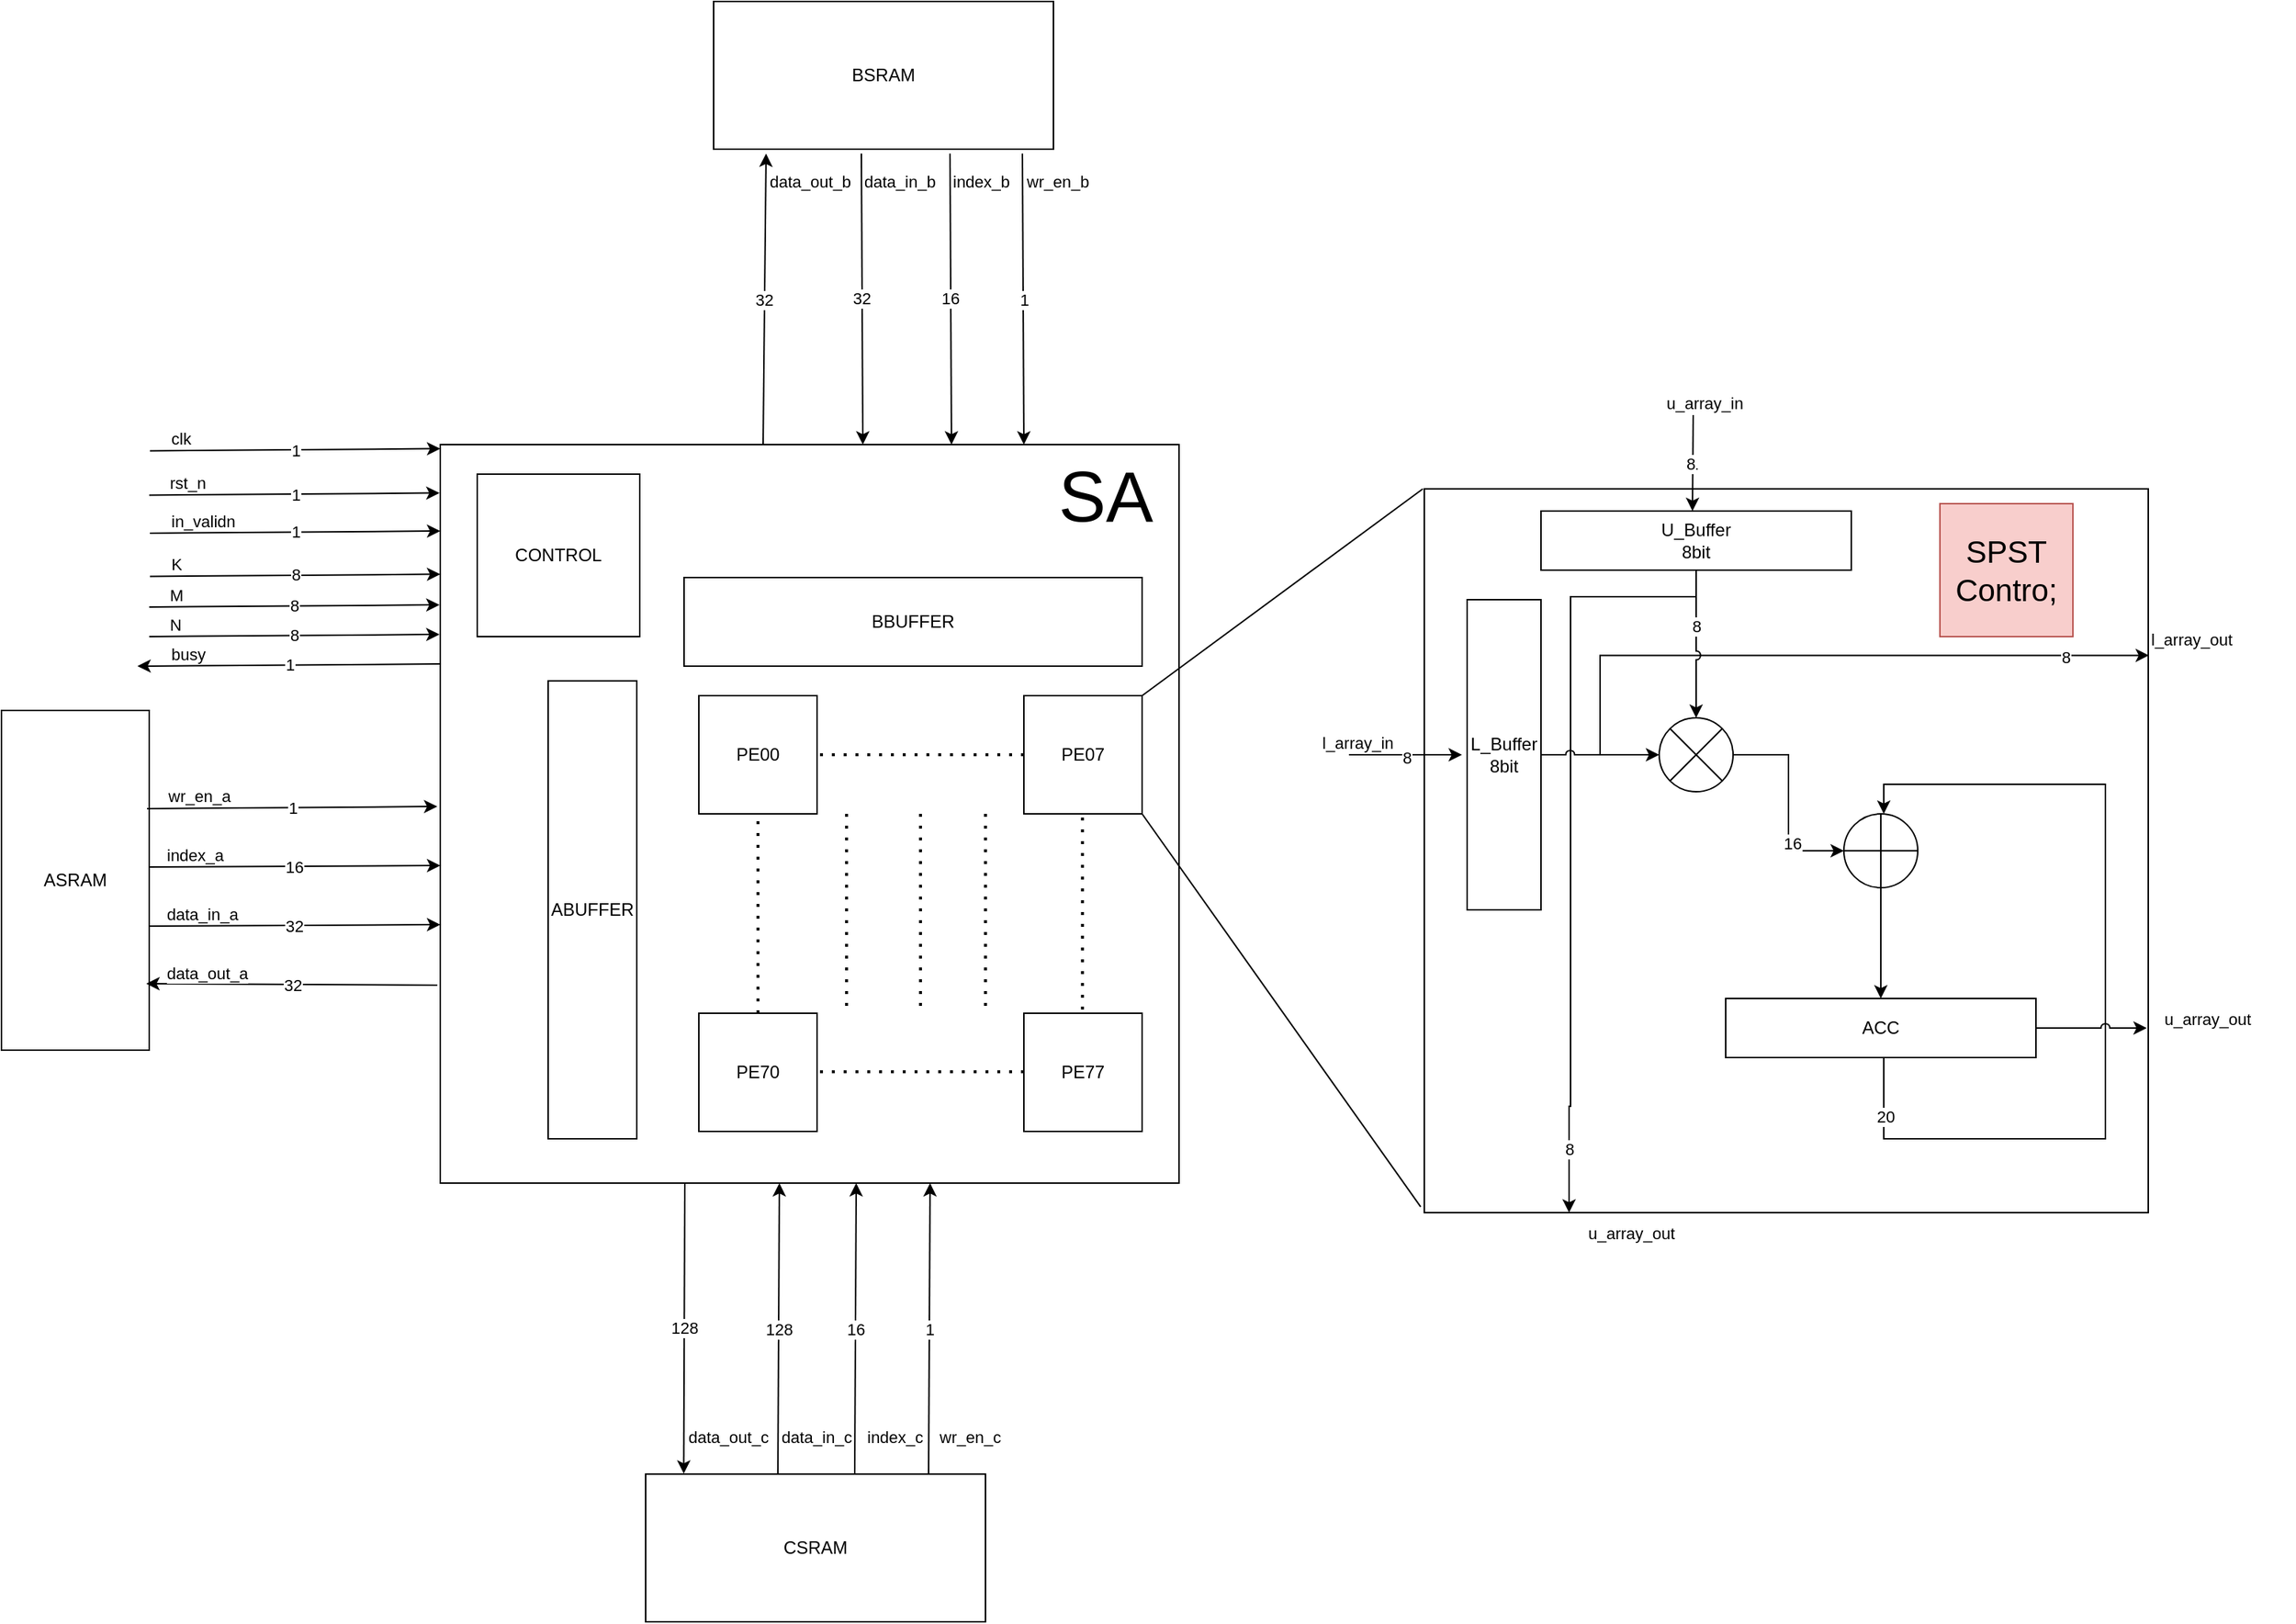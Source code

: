 <mxfile version="26.0.15">
  <diagram name="第 1 页" id="oxNDZti3ONMTFiFaA6Zh">
    <mxGraphModel dx="3217" dy="1313" grid="1" gridSize="10" guides="1" tooltips="1" connect="1" arrows="1" fold="1" page="1" pageScale="1" pageWidth="827" pageHeight="1169" math="0" shadow="0">
      <root>
        <mxCell id="0" />
        <mxCell id="1" parent="0" />
        <mxCell id="EVYODXjEfWts-_Gynw_X-1" value="ASRAM" style="rounded=0;whiteSpace=wrap;html=1;" parent="1" vertex="1">
          <mxGeometry x="-22" y="520" width="100" height="230" as="geometry" />
        </mxCell>
        <mxCell id="EVYODXjEfWts-_Gynw_X-2" value="BSRAM" style="rounded=0;whiteSpace=wrap;html=1;" parent="1" vertex="1">
          <mxGeometry x="460" y="40" width="230" height="100" as="geometry" />
        </mxCell>
        <mxCell id="EVYODXjEfWts-_Gynw_X-4" value="" style="whiteSpace=wrap;html=1;aspect=fixed;" parent="1" vertex="1">
          <mxGeometry x="275" y="340" width="500" height="500" as="geometry" />
        </mxCell>
        <mxCell id="EVYODXjEfWts-_Gynw_X-5" value="" style="endArrow=classic;html=1;rounded=0;entryX=-0.002;entryY=0.217;entryDx=0;entryDy=0;entryPerimeter=0;" parent="1" edge="1">
          <mxGeometry relative="1" as="geometry">
            <mxPoint x="76.5" y="586.5" as="sourcePoint" />
            <mxPoint x="273.0" y="585" as="targetPoint" />
          </mxGeometry>
        </mxCell>
        <mxCell id="EVYODXjEfWts-_Gynw_X-6" value="1" style="edgeLabel;resizable=0;html=1;;align=center;verticalAlign=middle;" parent="EVYODXjEfWts-_Gynw_X-5" connectable="0" vertex="1">
          <mxGeometry relative="1" as="geometry" />
        </mxCell>
        <mxCell id="EVYODXjEfWts-_Gynw_X-7" value="wr_en_a" style="edgeLabel;resizable=0;html=1;;align=left;verticalAlign=bottom;" parent="EVYODXjEfWts-_Gynw_X-5" connectable="0" vertex="1">
          <mxGeometry x="-1" relative="1" as="geometry">
            <mxPoint x="12" as="offset" />
          </mxGeometry>
        </mxCell>
        <mxCell id="EVYODXjEfWts-_Gynw_X-8" value="16" style="endArrow=classic;html=1;rounded=0;entryX=0.005;entryY=0.365;entryDx=0;entryDy=0;entryPerimeter=0;" parent="1" edge="1">
          <mxGeometry relative="1" as="geometry">
            <mxPoint x="78" y="626" as="sourcePoint" />
            <mxPoint x="275" y="625" as="targetPoint" />
          </mxGeometry>
        </mxCell>
        <mxCell id="EVYODXjEfWts-_Gynw_X-10" value="index_a" style="edgeLabel;resizable=0;html=1;;align=left;verticalAlign=bottom;" parent="EVYODXjEfWts-_Gynw_X-8" connectable="0" vertex="1">
          <mxGeometry x="-1" relative="1" as="geometry">
            <mxPoint x="10" as="offset" />
          </mxGeometry>
        </mxCell>
        <mxCell id="EVYODXjEfWts-_Gynw_X-11" value="32" style="endArrow=classic;html=1;rounded=0;entryX=0.005;entryY=0.365;entryDx=0;entryDy=0;entryPerimeter=0;" parent="1" edge="1">
          <mxGeometry relative="1" as="geometry">
            <mxPoint x="78" y="666" as="sourcePoint" />
            <mxPoint x="275" y="665" as="targetPoint" />
          </mxGeometry>
        </mxCell>
        <mxCell id="EVYODXjEfWts-_Gynw_X-13" value="data_in_a" style="edgeLabel;resizable=0;html=1;;align=left;verticalAlign=bottom;" parent="EVYODXjEfWts-_Gynw_X-11" connectable="0" vertex="1">
          <mxGeometry x="-1" relative="1" as="geometry">
            <mxPoint x="10" as="offset" />
          </mxGeometry>
        </mxCell>
        <mxCell id="EVYODXjEfWts-_Gynw_X-14" value="32" style="endArrow=classic;html=1;rounded=0;entryX=0.005;entryY=0.365;entryDx=0;entryDy=0;entryPerimeter=0;" parent="1" edge="1">
          <mxGeometry relative="1" as="geometry">
            <mxPoint x="273" y="706" as="sourcePoint" />
            <mxPoint x="76" y="705" as="targetPoint" />
          </mxGeometry>
        </mxCell>
        <mxCell id="EVYODXjEfWts-_Gynw_X-16" value="data_out_a" style="edgeLabel;resizable=0;html=1;;align=left;verticalAlign=bottom;" parent="EVYODXjEfWts-_Gynw_X-14" connectable="0" vertex="1">
          <mxGeometry x="-1" relative="1" as="geometry">
            <mxPoint x="-185" as="offset" />
          </mxGeometry>
        </mxCell>
        <mxCell id="EVYODXjEfWts-_Gynw_X-27" value="PE00" style="whiteSpace=wrap;html=1;aspect=fixed;" parent="1" vertex="1">
          <mxGeometry x="450" y="510" width="80" height="80" as="geometry" />
        </mxCell>
        <mxCell id="EVYODXjEfWts-_Gynw_X-28" value="PE70" style="whiteSpace=wrap;html=1;aspect=fixed;" parent="1" vertex="1">
          <mxGeometry x="450" y="725" width="80" height="80" as="geometry" />
        </mxCell>
        <mxCell id="EVYODXjEfWts-_Gynw_X-29" value="PE77" style="whiteSpace=wrap;html=1;aspect=fixed;" parent="1" vertex="1">
          <mxGeometry x="670" y="725" width="80" height="80" as="geometry" />
        </mxCell>
        <mxCell id="EVYODXjEfWts-_Gynw_X-30" value="PE07" style="whiteSpace=wrap;html=1;aspect=fixed;" parent="1" vertex="1">
          <mxGeometry x="670" y="510" width="80" height="80" as="geometry" />
        </mxCell>
        <mxCell id="EVYODXjEfWts-_Gynw_X-32" value="CSRAM" style="rounded=0;whiteSpace=wrap;html=1;" parent="1" vertex="1">
          <mxGeometry x="414" y="1037" width="230" height="100" as="geometry" />
        </mxCell>
        <mxCell id="EVYODXjEfWts-_Gynw_X-40" value="" style="endArrow=classic;html=1;rounded=0;entryX=0.005;entryY=0.365;entryDx=0;entryDy=0;entryPerimeter=0;" parent="1" edge="1">
          <mxGeometry relative="1" as="geometry">
            <mxPoint x="605.5" y="1037" as="sourcePoint" />
            <mxPoint x="606.5" y="840" as="targetPoint" />
          </mxGeometry>
        </mxCell>
        <mxCell id="EVYODXjEfWts-_Gynw_X-41" value="1" style="edgeLabel;resizable=0;html=1;;align=center;verticalAlign=middle;rotation=90;horizontal=0;" parent="EVYODXjEfWts-_Gynw_X-40" connectable="0" vertex="1">
          <mxGeometry relative="1" as="geometry" />
        </mxCell>
        <mxCell id="EVYODXjEfWts-_Gynw_X-42" value="wr_en_c" style="edgeLabel;resizable=0;html=1;;align=left;verticalAlign=bottom;rotation=90;horizontal=0;" parent="EVYODXjEfWts-_Gynw_X-40" connectable="0" vertex="1">
          <mxGeometry x="-1" relative="1" as="geometry">
            <mxPoint x="5" y="-17" as="offset" />
          </mxGeometry>
        </mxCell>
        <mxCell id="EVYODXjEfWts-_Gynw_X-43" value="16" style="endArrow=classic;html=1;rounded=0;entryX=0.005;entryY=0.365;entryDx=0;entryDy=0;entryPerimeter=0;" parent="1" edge="1">
          <mxGeometry relative="1" as="geometry">
            <mxPoint x="555.5" y="1037" as="sourcePoint" />
            <mxPoint x="556.5" y="840" as="targetPoint" />
          </mxGeometry>
        </mxCell>
        <mxCell id="EVYODXjEfWts-_Gynw_X-44" value="index_c" style="edgeLabel;resizable=0;html=1;;align=left;verticalAlign=bottom;rotation=90;horizontal=0;" parent="EVYODXjEfWts-_Gynw_X-43" connectable="0" vertex="1">
          <mxGeometry x="-1" relative="1" as="geometry">
            <mxPoint x="6" y="-17" as="offset" />
          </mxGeometry>
        </mxCell>
        <mxCell id="EVYODXjEfWts-_Gynw_X-45" value="128" style="endArrow=classic;html=1;rounded=0;entryX=0.005;entryY=0.365;entryDx=0;entryDy=0;entryPerimeter=0;" parent="1" edge="1">
          <mxGeometry relative="1" as="geometry">
            <mxPoint x="503.5" y="1037" as="sourcePoint" />
            <mxPoint x="504.5" y="840" as="targetPoint" />
          </mxGeometry>
        </mxCell>
        <mxCell id="EVYODXjEfWts-_Gynw_X-46" value="data_in_c" style="edgeLabel;resizable=0;html=1;;align=left;verticalAlign=bottom;rotation=90;horizontal=0;" parent="EVYODXjEfWts-_Gynw_X-45" connectable="0" vertex="1">
          <mxGeometry x="-1" relative="1" as="geometry">
            <mxPoint y="-17" as="offset" />
          </mxGeometry>
        </mxCell>
        <mxCell id="EVYODXjEfWts-_Gynw_X-47" value="128" style="endArrow=classic;html=1;rounded=0;entryX=0.112;entryY=-0.003;entryDx=0;entryDy=0;entryPerimeter=0;exitX=0.331;exitY=1;exitDx=0;exitDy=0;exitPerimeter=0;" parent="1" source="EVYODXjEfWts-_Gynw_X-4" target="EVYODXjEfWts-_Gynw_X-32" edge="1">
          <mxGeometry relative="1" as="geometry">
            <mxPoint x="443.5" y="840" as="sourcePoint" />
            <mxPoint x="445.5" y="1037" as="targetPoint" />
          </mxGeometry>
        </mxCell>
        <mxCell id="EVYODXjEfWts-_Gynw_X-48" value="data_out_c" style="edgeLabel;resizable=0;html=1;;align=left;verticalAlign=bottom;rotation=90;horizontal=0;" parent="EVYODXjEfWts-_Gynw_X-47" connectable="0" vertex="1">
          <mxGeometry x="-1" relative="1" as="geometry">
            <mxPoint y="180" as="offset" />
          </mxGeometry>
        </mxCell>
        <mxCell id="EVYODXjEfWts-_Gynw_X-49" value="ABUFFER" style="rounded=0;whiteSpace=wrap;html=1;" parent="1" vertex="1">
          <mxGeometry x="348" y="500" width="60" height="310" as="geometry" />
        </mxCell>
        <mxCell id="EVYODXjEfWts-_Gynw_X-51" value="BBUFFER" style="rounded=0;whiteSpace=wrap;html=1;" parent="1" vertex="1">
          <mxGeometry x="440" y="430" width="310" height="60" as="geometry" />
        </mxCell>
        <mxCell id="EVYODXjEfWts-_Gynw_X-53" value="CONTROL" style="whiteSpace=wrap;html=1;aspect=fixed;" parent="1" vertex="1">
          <mxGeometry x="300" y="360" width="110" height="110" as="geometry" />
        </mxCell>
        <mxCell id="EVYODXjEfWts-_Gynw_X-54" value="" style="whiteSpace=wrap;html=1;aspect=fixed;" parent="1" vertex="1">
          <mxGeometry x="941" y="370" width="490" height="490" as="geometry" />
        </mxCell>
        <mxCell id="EVYODXjEfWts-_Gynw_X-55" value="" style="endArrow=none;html=1;rounded=0;" parent="1" edge="1">
          <mxGeometry width="50" height="50" relative="1" as="geometry">
            <mxPoint x="750" y="510" as="sourcePoint" />
            <mxPoint x="940" y="370" as="targetPoint" />
          </mxGeometry>
        </mxCell>
        <mxCell id="EVYODXjEfWts-_Gynw_X-56" value="" style="endArrow=none;html=1;rounded=0;exitX=1;exitY=1;exitDx=0;exitDy=0;entryX=-0.005;entryY=0.992;entryDx=0;entryDy=0;entryPerimeter=0;" parent="1" source="EVYODXjEfWts-_Gynw_X-30" target="EVYODXjEfWts-_Gynw_X-54" edge="1">
          <mxGeometry width="50" height="50" relative="1" as="geometry">
            <mxPoint x="850" y="610" as="sourcePoint" />
            <mxPoint x="950" y="670" as="targetPoint" />
          </mxGeometry>
        </mxCell>
        <mxCell id="EVYODXjEfWts-_Gynw_X-72" style="edgeStyle=orthogonalEdgeStyle;rounded=0;orthogonalLoop=1;jettySize=auto;html=1;entryX=1.001;entryY=0.23;entryDx=0;entryDy=0;entryPerimeter=0;jumpStyle=arc;jumpSize=20;startArrow=none;startFill=0;" parent="1" target="EVYODXjEfWts-_Gynw_X-54" edge="1">
          <mxGeometry relative="1" as="geometry">
            <mxPoint x="1060" y="550" as="sourcePoint" />
            <mxPoint x="1402.96" y="461.63" as="targetPoint" />
            <Array as="points">
              <mxPoint x="1060" y="483" />
            </Array>
          </mxGeometry>
        </mxCell>
        <mxCell id="EVYODXjEfWts-_Gynw_X-134" value="8" style="edgeLabel;html=1;align=center;verticalAlign=middle;resizable=0;points=[];" parent="EVYODXjEfWts-_Gynw_X-72" vertex="1" connectable="0">
          <mxGeometry x="0.741" y="-1" relative="1" as="geometry">
            <mxPoint as="offset" />
          </mxGeometry>
        </mxCell>
        <mxCell id="EVYODXjEfWts-_Gynw_X-58" value="L_Buffer&lt;div&gt;8bit&lt;/div&gt;" style="rounded=0;whiteSpace=wrap;html=1;" parent="1" vertex="1">
          <mxGeometry x="970" y="445" width="50" height="210" as="geometry" />
        </mxCell>
        <mxCell id="EVYODXjEfWts-_Gynw_X-74" style="edgeStyle=orthogonalEdgeStyle;rounded=0;orthogonalLoop=1;jettySize=auto;html=1;exitX=1;exitY=0.5;exitDx=0;exitDy=0;entryX=0.2;entryY=1.004;entryDx=0;entryDy=0;entryPerimeter=0;" parent="1" edge="1">
          <mxGeometry relative="1" as="geometry">
            <mxPoint x="1125" y="423.04" as="sourcePoint" />
            <mxPoint x="1039" y="860" as="targetPoint" />
            <Array as="points">
              <mxPoint x="1125" y="443.04" />
              <mxPoint x="1040" y="443.04" />
              <mxPoint x="1040" y="788.04" />
              <mxPoint x="1039" y="788.04" />
            </Array>
          </mxGeometry>
        </mxCell>
        <mxCell id="EVYODXjEfWts-_Gynw_X-115" value="8" style="edgeLabel;html=1;align=center;verticalAlign=middle;resizable=0;points=[];" parent="EVYODXjEfWts-_Gynw_X-74" vertex="1" connectable="0">
          <mxGeometry x="0.835" relative="1" as="geometry">
            <mxPoint as="offset" />
          </mxGeometry>
        </mxCell>
        <mxCell id="EVYODXjEfWts-_Gynw_X-59" value="U_Buffer&lt;div&gt;8bit&lt;/div&gt;" style="rounded=0;whiteSpace=wrap;html=1;rotation=90;horizontal=0;" parent="1" vertex="1">
          <mxGeometry x="1105" y="300" width="40" height="210" as="geometry" />
        </mxCell>
        <mxCell id="EVYODXjEfWts-_Gynw_X-60" value="" style="verticalLabelPosition=bottom;verticalAlign=top;html=1;shape=mxgraph.flowchart.or;" parent="1" vertex="1">
          <mxGeometry x="1100" y="525" width="50" height="50" as="geometry" />
        </mxCell>
        <mxCell id="EVYODXjEfWts-_Gynw_X-68" style="edgeStyle=orthogonalEdgeStyle;rounded=0;orthogonalLoop=1;jettySize=auto;html=1;exitX=0.5;exitY=1;exitDx=0;exitDy=0;exitPerimeter=0;" parent="1" source="EVYODXjEfWts-_Gynw_X-61" target="EVYODXjEfWts-_Gynw_X-64" edge="1">
          <mxGeometry relative="1" as="geometry" />
        </mxCell>
        <mxCell id="EVYODXjEfWts-_Gynw_X-61" value="" style="verticalLabelPosition=bottom;verticalAlign=top;html=1;shape=mxgraph.flowchart.summing_function;" parent="1" vertex="1">
          <mxGeometry x="1225" y="590" width="50" height="50" as="geometry" />
        </mxCell>
        <mxCell id="EVYODXjEfWts-_Gynw_X-62" value="" style="endArrow=classic;html=1;rounded=0;entryX=0;entryY=0.5;entryDx=0;entryDy=0;entryPerimeter=0;jumpStyle=arc;" parent="1" target="EVYODXjEfWts-_Gynw_X-60" edge="1">
          <mxGeometry width="50" height="50" relative="1" as="geometry">
            <mxPoint x="1020" y="550" as="sourcePoint" />
            <mxPoint x="1070" y="500" as="targetPoint" />
            <Array as="points" />
          </mxGeometry>
        </mxCell>
        <mxCell id="EVYODXjEfWts-_Gynw_X-64" value="ACC" style="rounded=0;whiteSpace=wrap;html=1;rotation=90;horizontal=0;" parent="1" vertex="1">
          <mxGeometry x="1230" y="630" width="40" height="210" as="geometry" />
        </mxCell>
        <mxCell id="EVYODXjEfWts-_Gynw_X-69" style="edgeStyle=orthogonalEdgeStyle;rounded=0;orthogonalLoop=1;jettySize=auto;html=1;entryX=0.5;entryY=0;entryDx=0;entryDy=0;entryPerimeter=0;exitX=1;exitY=0.5;exitDx=0;exitDy=0;" parent="1" edge="1">
          <mxGeometry relative="1" as="geometry">
            <mxPoint x="1252" y="755" as="sourcePoint" />
            <mxPoint x="1252" y="590" as="targetPoint" />
            <Array as="points">
              <mxPoint x="1252" y="810" />
              <mxPoint x="1402" y="810" />
              <mxPoint x="1402" y="570" />
              <mxPoint x="1252" y="570" />
            </Array>
          </mxGeometry>
        </mxCell>
        <mxCell id="EVYODXjEfWts-_Gynw_X-116" value="20" style="edgeLabel;html=1;align=center;verticalAlign=middle;resizable=0;points=[];" parent="EVYODXjEfWts-_Gynw_X-69" vertex="1" connectable="0">
          <mxGeometry x="-0.873" y="1" relative="1" as="geometry">
            <mxPoint y="1" as="offset" />
          </mxGeometry>
        </mxCell>
        <mxCell id="EVYODXjEfWts-_Gynw_X-70" style="edgeStyle=orthogonalEdgeStyle;rounded=0;orthogonalLoop=1;jettySize=auto;html=1;exitX=1;exitY=0.5;exitDx=0;exitDy=0;exitPerimeter=0;entryX=0;entryY=0.5;entryDx=0;entryDy=0;entryPerimeter=0;" parent="1" source="EVYODXjEfWts-_Gynw_X-60" target="EVYODXjEfWts-_Gynw_X-61" edge="1">
          <mxGeometry relative="1" as="geometry" />
        </mxCell>
        <mxCell id="EVYODXjEfWts-_Gynw_X-117" value="16" style="edgeLabel;html=1;align=center;verticalAlign=middle;resizable=0;points=[];" parent="EVYODXjEfWts-_Gynw_X-70" vertex="1" connectable="0">
          <mxGeometry x="0.392" y="2" relative="1" as="geometry">
            <mxPoint as="offset" />
          </mxGeometry>
        </mxCell>
        <mxCell id="EVYODXjEfWts-_Gynw_X-71" style="edgeStyle=orthogonalEdgeStyle;rounded=0;orthogonalLoop=1;jettySize=auto;html=1;exitX=1;exitY=0.5;exitDx=0;exitDy=0;jumpStyle=arc;" parent="1" source="EVYODXjEfWts-_Gynw_X-59" target="EVYODXjEfWts-_Gynw_X-60" edge="1">
          <mxGeometry relative="1" as="geometry" />
        </mxCell>
        <mxCell id="EVYODXjEfWts-_Gynw_X-114" value="8" style="edgeLabel;html=1;align=center;verticalAlign=middle;resizable=0;points=[];" parent="EVYODXjEfWts-_Gynw_X-71" vertex="1" connectable="0">
          <mxGeometry x="-0.247" relative="1" as="geometry">
            <mxPoint as="offset" />
          </mxGeometry>
        </mxCell>
        <mxCell id="EVYODXjEfWts-_Gynw_X-75" value="" style="endArrow=none;dashed=1;html=1;dashPattern=1 3;strokeWidth=2;rounded=0;entryX=0.5;entryY=1;entryDx=0;entryDy=0;exitX=0.5;exitY=0;exitDx=0;exitDy=0;" parent="1" source="EVYODXjEfWts-_Gynw_X-28" target="EVYODXjEfWts-_Gynw_X-27" edge="1">
          <mxGeometry width="50" height="50" relative="1" as="geometry">
            <mxPoint x="560" y="740" as="sourcePoint" />
            <mxPoint x="610" y="690" as="targetPoint" />
          </mxGeometry>
        </mxCell>
        <mxCell id="EVYODXjEfWts-_Gynw_X-77" value="" style="endArrow=none;dashed=1;html=1;dashPattern=1 3;strokeWidth=2;rounded=0;entryX=1;entryY=0.5;entryDx=0;entryDy=0;exitX=0;exitY=0.5;exitDx=0;exitDy=0;" parent="1" source="EVYODXjEfWts-_Gynw_X-30" target="EVYODXjEfWts-_Gynw_X-27" edge="1">
          <mxGeometry width="50" height="50" relative="1" as="geometry">
            <mxPoint x="500" y="735" as="sourcePoint" />
            <mxPoint x="500" y="600" as="targetPoint" />
          </mxGeometry>
        </mxCell>
        <mxCell id="EVYODXjEfWts-_Gynw_X-79" value="" style="endArrow=none;dashed=1;html=1;dashPattern=1 3;strokeWidth=2;rounded=0;entryX=1;entryY=0.5;entryDx=0;entryDy=0;exitX=0;exitY=0.5;exitDx=0;exitDy=0;" parent="1" edge="1">
          <mxGeometry width="50" height="50" relative="1" as="geometry">
            <mxPoint x="670" y="764.66" as="sourcePoint" />
            <mxPoint x="530" y="764.66" as="targetPoint" />
          </mxGeometry>
        </mxCell>
        <mxCell id="EVYODXjEfWts-_Gynw_X-80" value="" style="endArrow=none;dashed=1;html=1;dashPattern=1 3;strokeWidth=2;rounded=0;entryX=0.5;entryY=1;entryDx=0;entryDy=0;exitX=0.5;exitY=0;exitDx=0;exitDy=0;" parent="1" edge="1">
          <mxGeometry width="50" height="50" relative="1" as="geometry">
            <mxPoint x="550" y="720" as="sourcePoint" />
            <mxPoint x="550" y="585" as="targetPoint" />
          </mxGeometry>
        </mxCell>
        <mxCell id="EVYODXjEfWts-_Gynw_X-81" value="" style="endArrow=none;dashed=1;html=1;dashPattern=1 3;strokeWidth=2;rounded=0;entryX=0.5;entryY=1;entryDx=0;entryDy=0;exitX=0.5;exitY=0;exitDx=0;exitDy=0;" parent="1" edge="1">
          <mxGeometry width="50" height="50" relative="1" as="geometry">
            <mxPoint x="600" y="720" as="sourcePoint" />
            <mxPoint x="600" y="585" as="targetPoint" />
          </mxGeometry>
        </mxCell>
        <mxCell id="EVYODXjEfWts-_Gynw_X-82" value="" style="endArrow=none;dashed=1;html=1;dashPattern=1 3;strokeWidth=2;rounded=0;entryX=0.5;entryY=1;entryDx=0;entryDy=0;exitX=0.5;exitY=0;exitDx=0;exitDy=0;" parent="1" edge="1">
          <mxGeometry width="50" height="50" relative="1" as="geometry">
            <mxPoint x="644" y="720" as="sourcePoint" />
            <mxPoint x="644" y="585" as="targetPoint" />
          </mxGeometry>
        </mxCell>
        <mxCell id="EVYODXjEfWts-_Gynw_X-83" value="" style="endArrow=none;dashed=1;html=1;dashPattern=1 3;strokeWidth=2;rounded=0;entryX=0.5;entryY=1;entryDx=0;entryDy=0;exitX=0.5;exitY=0;exitDx=0;exitDy=0;" parent="1" edge="1">
          <mxGeometry width="50" height="50" relative="1" as="geometry">
            <mxPoint x="709.66" y="722.5" as="sourcePoint" />
            <mxPoint x="709.66" y="587.5" as="targetPoint" />
          </mxGeometry>
        </mxCell>
        <mxCell id="EVYODXjEfWts-_Gynw_X-86" value="&lt;font style=&quot;font-size: 48px;&quot;&gt;SA&lt;/font&gt;" style="text;html=1;align=center;verticalAlign=middle;resizable=0;points=[];autosize=1;strokeColor=none;fillColor=none;" parent="1" vertex="1">
          <mxGeometry x="680" y="340" width="90" height="70" as="geometry" />
        </mxCell>
        <mxCell id="EVYODXjEfWts-_Gynw_X-88" value="" style="endArrow=classic;html=1;rounded=0;entryX=-0.002;entryY=0.217;entryDx=0;entryDy=0;entryPerimeter=0;" parent="1" edge="1">
          <mxGeometry relative="1" as="geometry">
            <mxPoint x="78.5" y="344.25" as="sourcePoint" />
            <mxPoint x="275.0" y="342.75" as="targetPoint" />
          </mxGeometry>
        </mxCell>
        <mxCell id="EVYODXjEfWts-_Gynw_X-89" value="1" style="edgeLabel;resizable=0;html=1;;align=center;verticalAlign=middle;" parent="EVYODXjEfWts-_Gynw_X-88" connectable="0" vertex="1">
          <mxGeometry relative="1" as="geometry" />
        </mxCell>
        <mxCell id="EVYODXjEfWts-_Gynw_X-90" value="clk" style="edgeLabel;resizable=0;html=1;;align=left;verticalAlign=bottom;" parent="EVYODXjEfWts-_Gynw_X-88" connectable="0" vertex="1">
          <mxGeometry x="-1" relative="1" as="geometry">
            <mxPoint x="12" as="offset" />
          </mxGeometry>
        </mxCell>
        <mxCell id="EVYODXjEfWts-_Gynw_X-91" value="" style="endArrow=classic;html=1;rounded=0;entryX=-0.002;entryY=0.217;entryDx=0;entryDy=0;entryPerimeter=0;" parent="1" edge="1">
          <mxGeometry relative="1" as="geometry">
            <mxPoint x="78" y="374.25" as="sourcePoint" />
            <mxPoint x="274.5" y="372.75" as="targetPoint" />
          </mxGeometry>
        </mxCell>
        <mxCell id="EVYODXjEfWts-_Gynw_X-92" value="1" style="edgeLabel;resizable=0;html=1;;align=center;verticalAlign=middle;" parent="EVYODXjEfWts-_Gynw_X-91" connectable="0" vertex="1">
          <mxGeometry relative="1" as="geometry" />
        </mxCell>
        <mxCell id="EVYODXjEfWts-_Gynw_X-93" value="rst_n" style="edgeLabel;resizable=0;html=1;;align=left;verticalAlign=bottom;" parent="EVYODXjEfWts-_Gynw_X-91" connectable="0" vertex="1">
          <mxGeometry x="-1" relative="1" as="geometry">
            <mxPoint x="12" as="offset" />
          </mxGeometry>
        </mxCell>
        <mxCell id="EVYODXjEfWts-_Gynw_X-94" value="" style="endArrow=classic;html=1;rounded=0;entryX=-0.002;entryY=0.217;entryDx=0;entryDy=0;entryPerimeter=0;" parent="1" edge="1">
          <mxGeometry relative="1" as="geometry">
            <mxPoint x="78.5" y="400" as="sourcePoint" />
            <mxPoint x="275.0" y="398.5" as="targetPoint" />
          </mxGeometry>
        </mxCell>
        <mxCell id="EVYODXjEfWts-_Gynw_X-95" value="1" style="edgeLabel;resizable=0;html=1;;align=center;verticalAlign=middle;" parent="EVYODXjEfWts-_Gynw_X-94" connectable="0" vertex="1">
          <mxGeometry relative="1" as="geometry" />
        </mxCell>
        <mxCell id="EVYODXjEfWts-_Gynw_X-96" value="in_validn" style="edgeLabel;resizable=0;html=1;;align=left;verticalAlign=bottom;" parent="EVYODXjEfWts-_Gynw_X-94" connectable="0" vertex="1">
          <mxGeometry x="-1" relative="1" as="geometry">
            <mxPoint x="12" as="offset" />
          </mxGeometry>
        </mxCell>
        <mxCell id="EVYODXjEfWts-_Gynw_X-98" value="8" style="endArrow=classic;html=1;rounded=0;entryX=-0.002;entryY=0.217;entryDx=0;entryDy=0;entryPerimeter=0;" parent="1" edge="1">
          <mxGeometry relative="1" as="geometry">
            <mxPoint x="78.5" y="429.25" as="sourcePoint" />
            <mxPoint x="275.0" y="427.75" as="targetPoint" />
          </mxGeometry>
        </mxCell>
        <mxCell id="EVYODXjEfWts-_Gynw_X-100" value="K" style="edgeLabel;resizable=0;html=1;;align=left;verticalAlign=bottom;" parent="EVYODXjEfWts-_Gynw_X-98" connectable="0" vertex="1">
          <mxGeometry x="-1" relative="1" as="geometry">
            <mxPoint x="12" as="offset" />
          </mxGeometry>
        </mxCell>
        <mxCell id="EVYODXjEfWts-_Gynw_X-104" value="8" style="endArrow=classic;html=1;rounded=0;entryX=-0.002;entryY=0.217;entryDx=0;entryDy=0;entryPerimeter=0;" parent="1" edge="1">
          <mxGeometry relative="1" as="geometry">
            <mxPoint x="78" y="450" as="sourcePoint" />
            <mxPoint x="274.5" y="448.5" as="targetPoint" />
          </mxGeometry>
        </mxCell>
        <mxCell id="EVYODXjEfWts-_Gynw_X-105" value="M" style="edgeLabel;resizable=0;html=1;;align=left;verticalAlign=bottom;" parent="EVYODXjEfWts-_Gynw_X-104" connectable="0" vertex="1">
          <mxGeometry x="-1" relative="1" as="geometry">
            <mxPoint x="12" as="offset" />
          </mxGeometry>
        </mxCell>
        <mxCell id="EVYODXjEfWts-_Gynw_X-106" value="8" style="endArrow=classic;html=1;rounded=0;entryX=-0.002;entryY=0.217;entryDx=0;entryDy=0;entryPerimeter=0;" parent="1" edge="1">
          <mxGeometry relative="1" as="geometry">
            <mxPoint x="78" y="470" as="sourcePoint" />
            <mxPoint x="274.5" y="468.5" as="targetPoint" />
          </mxGeometry>
        </mxCell>
        <mxCell id="EVYODXjEfWts-_Gynw_X-107" value="N" style="edgeLabel;resizable=0;html=1;;align=left;verticalAlign=bottom;" parent="EVYODXjEfWts-_Gynw_X-106" connectable="0" vertex="1">
          <mxGeometry x="-1" relative="1" as="geometry">
            <mxPoint x="12" as="offset" />
          </mxGeometry>
        </mxCell>
        <mxCell id="EVYODXjEfWts-_Gynw_X-111" value="1" style="endArrow=classic;html=1;rounded=0;exitX=0.001;exitY=0.297;exitDx=0;exitDy=0;exitPerimeter=0;" parent="1" source="EVYODXjEfWts-_Gynw_X-4" edge="1">
          <mxGeometry relative="1" as="geometry">
            <mxPoint x="260" y="490" as="sourcePoint" />
            <mxPoint x="70" y="490" as="targetPoint" />
          </mxGeometry>
        </mxCell>
        <mxCell id="EVYODXjEfWts-_Gynw_X-112" value="busy" style="edgeLabel;resizable=0;html=1;;align=left;verticalAlign=bottom;" parent="EVYODXjEfWts-_Gynw_X-111" connectable="0" vertex="1">
          <mxGeometry x="-1" relative="1" as="geometry">
            <mxPoint x="-185" y="2" as="offset" />
          </mxGeometry>
        </mxCell>
        <mxCell id="EVYODXjEfWts-_Gynw_X-17" value="" style="endArrow=classic;html=1;rounded=0;entryX=0.005;entryY=0.365;entryDx=0;entryDy=0;entryPerimeter=0;" parent="1" edge="1">
          <mxGeometry relative="1" as="geometry">
            <mxPoint x="669" y="143" as="sourcePoint" />
            <mxPoint x="670" y="340" as="targetPoint" />
          </mxGeometry>
        </mxCell>
        <mxCell id="EVYODXjEfWts-_Gynw_X-18" value="1" style="edgeLabel;resizable=0;html=1;;align=center;verticalAlign=middle;rotation=90;horizontal=0;" parent="EVYODXjEfWts-_Gynw_X-17" connectable="0" vertex="1">
          <mxGeometry relative="1" as="geometry" />
        </mxCell>
        <mxCell id="EVYODXjEfWts-_Gynw_X-19" value="wr_en_b" style="edgeLabel;resizable=0;html=1;;align=left;verticalAlign=bottom;rotation=90;horizontal=0;" parent="EVYODXjEfWts-_Gynw_X-17" connectable="0" vertex="1">
          <mxGeometry x="-1" relative="1" as="geometry">
            <mxPoint x="1" y="27" as="offset" />
          </mxGeometry>
        </mxCell>
        <mxCell id="EVYODXjEfWts-_Gynw_X-20" value="16" style="endArrow=classic;html=1;rounded=0;entryX=0.005;entryY=0.365;entryDx=0;entryDy=0;entryPerimeter=0;" parent="1" edge="1">
          <mxGeometry relative="1" as="geometry">
            <mxPoint x="620" y="143" as="sourcePoint" />
            <mxPoint x="621" y="340" as="targetPoint" />
          </mxGeometry>
        </mxCell>
        <mxCell id="EVYODXjEfWts-_Gynw_X-21" value="index_b" style="edgeLabel;resizable=0;html=1;;align=left;verticalAlign=bottom;rotation=90;horizontal=0;" parent="EVYODXjEfWts-_Gynw_X-20" connectable="0" vertex="1">
          <mxGeometry x="-1" relative="1" as="geometry">
            <mxPoint y="27" as="offset" />
          </mxGeometry>
        </mxCell>
        <mxCell id="EVYODXjEfWts-_Gynw_X-22" value="32" style="endArrow=classic;html=1;rounded=0;entryX=0.005;entryY=0.365;entryDx=0;entryDy=0;entryPerimeter=0;" parent="1" edge="1">
          <mxGeometry relative="1" as="geometry">
            <mxPoint x="560" y="143" as="sourcePoint" />
            <mxPoint x="561" y="340" as="targetPoint" />
          </mxGeometry>
        </mxCell>
        <mxCell id="EVYODXjEfWts-_Gynw_X-23" value="data_in_b" style="edgeLabel;resizable=0;html=1;;align=left;verticalAlign=bottom;rotation=90;horizontal=0;" parent="EVYODXjEfWts-_Gynw_X-22" connectable="0" vertex="1">
          <mxGeometry x="-1" relative="1" as="geometry">
            <mxPoint y="27" as="offset" />
          </mxGeometry>
        </mxCell>
        <mxCell id="EVYODXjEfWts-_Gynw_X-24" value="32" style="endArrow=classic;html=1;rounded=0;entryX=0.005;entryY=0.365;entryDx=0;entryDy=0;entryPerimeter=0;" parent="1" edge="1">
          <mxGeometry relative="1" as="geometry">
            <mxPoint x="493.5" y="340" as="sourcePoint" />
            <mxPoint x="495.5" y="143" as="targetPoint" />
          </mxGeometry>
        </mxCell>
        <mxCell id="EVYODXjEfWts-_Gynw_X-25" value="data_out_b" style="edgeLabel;resizable=0;html=1;;align=left;verticalAlign=bottom;rotation=90;horizontal=0;" parent="EVYODXjEfWts-_Gynw_X-24" connectable="0" vertex="1">
          <mxGeometry x="-1" relative="1" as="geometry">
            <mxPoint x="2" y="-170" as="offset" />
          </mxGeometry>
        </mxCell>
        <mxCell id="EVYODXjEfWts-_Gynw_X-120" style="edgeStyle=orthogonalEdgeStyle;rounded=0;orthogonalLoop=1;jettySize=auto;html=1;exitX=0.5;exitY=0;exitDx=0;exitDy=0;jumpStyle=arc;" parent="1" source="EVYODXjEfWts-_Gynw_X-64" edge="1">
          <mxGeometry relative="1" as="geometry">
            <mxPoint x="1430" y="735" as="targetPoint" />
          </mxGeometry>
        </mxCell>
        <mxCell id="EVYODXjEfWts-_Gynw_X-122" value="" style="endArrow=classic;html=1;rounded=0;entryX=-0.002;entryY=0.217;entryDx=0;entryDy=0;entryPerimeter=0;" parent="1" edge="1">
          <mxGeometry relative="1" as="geometry">
            <mxPoint x="890" y="550" as="sourcePoint" />
            <mxPoint x="966.5" y="550" as="targetPoint" />
          </mxGeometry>
        </mxCell>
        <mxCell id="EVYODXjEfWts-_Gynw_X-123" value="1" style="edgeLabel;resizable=0;html=1;;align=center;verticalAlign=middle;" parent="EVYODXjEfWts-_Gynw_X-122" connectable="0" vertex="1">
          <mxGeometry relative="1" as="geometry" />
        </mxCell>
        <mxCell id="EVYODXjEfWts-_Gynw_X-124" value="l_array_in" style="edgeLabel;resizable=0;html=1;;align=left;verticalAlign=bottom;" parent="EVYODXjEfWts-_Gynw_X-122" connectable="0" vertex="1">
          <mxGeometry x="-1" relative="1" as="geometry">
            <mxPoint x="-20" as="offset" />
          </mxGeometry>
        </mxCell>
        <mxCell id="EVYODXjEfWts-_Gynw_X-125" value="8" style="edgeLabel;html=1;align=center;verticalAlign=middle;resizable=0;points=[];" parent="EVYODXjEfWts-_Gynw_X-122" vertex="1" connectable="0">
          <mxGeometry x="0.002" y="-2" relative="1" as="geometry">
            <mxPoint as="offset" />
          </mxGeometry>
        </mxCell>
        <mxCell id="EVYODXjEfWts-_Gynw_X-126" value="" style="endArrow=classic;html=1;rounded=0;entryX=0;entryY=0.5;entryDx=0;entryDy=0;" parent="1" edge="1">
          <mxGeometry relative="1" as="geometry">
            <mxPoint x="1123" y="320" as="sourcePoint" />
            <mxPoint x="1122.5" y="385" as="targetPoint" />
          </mxGeometry>
        </mxCell>
        <mxCell id="EVYODXjEfWts-_Gynw_X-127" value="1" style="edgeLabel;resizable=0;html=1;;align=center;verticalAlign=middle;" parent="EVYODXjEfWts-_Gynw_X-126" connectable="0" vertex="1">
          <mxGeometry relative="1" as="geometry" />
        </mxCell>
        <mxCell id="EVYODXjEfWts-_Gynw_X-128" value="u_array_in" style="edgeLabel;resizable=0;html=1;;align=left;verticalAlign=bottom;" parent="EVYODXjEfWts-_Gynw_X-126" connectable="0" vertex="1">
          <mxGeometry x="-1" relative="1" as="geometry">
            <mxPoint x="-20" as="offset" />
          </mxGeometry>
        </mxCell>
        <mxCell id="EVYODXjEfWts-_Gynw_X-129" value="8" style="edgeLabel;html=1;align=center;verticalAlign=middle;resizable=0;points=[];" parent="EVYODXjEfWts-_Gynw_X-126" vertex="1" connectable="0">
          <mxGeometry x="0.002" y="-2" relative="1" as="geometry">
            <mxPoint as="offset" />
          </mxGeometry>
        </mxCell>
        <mxCell id="EVYODXjEfWts-_Gynw_X-135" value="l_array_out" style="edgeLabel;resizable=0;html=1;;align=left;verticalAlign=bottom;" parent="1" connectable="0" vertex="1">
          <mxGeometry x="1431" y="480" as="geometry" />
        </mxCell>
        <mxCell id="EVYODXjEfWts-_Gynw_X-136" value="&lt;span style=&quot;color: rgb(0, 0, 0); font-family: Helvetica; font-size: 11px; font-style: normal; font-variant-ligatures: normal; font-variant-caps: normal; font-weight: 400; letter-spacing: normal; orphans: 2; text-align: left; text-indent: 0px; text-transform: none; widows: 2; word-spacing: 0px; -webkit-text-stroke-width: 0px; white-space: nowrap; background-color: rgb(255, 255, 255); text-decoration-thickness: initial; text-decoration-style: initial; text-decoration-color: initial; float: none; display: inline !important;&quot;&gt;u_array_out&lt;/span&gt;" style="text;whiteSpace=wrap;html=1;" parent="1" vertex="1">
          <mxGeometry x="1050" y="860" width="90" height="40" as="geometry" />
        </mxCell>
        <mxCell id="EVYODXjEfWts-_Gynw_X-137" value="&lt;span style=&quot;color: rgb(0, 0, 0); font-family: Helvetica; font-size: 11px; font-style: normal; font-variant-ligatures: normal; font-variant-caps: normal; font-weight: 400; letter-spacing: normal; orphans: 2; text-align: left; text-indent: 0px; text-transform: none; widows: 2; word-spacing: 0px; -webkit-text-stroke-width: 0px; white-space: nowrap; background-color: rgb(255, 255, 255); text-decoration-thickness: initial; text-decoration-style: initial; text-decoration-color: initial; float: none; display: inline !important;&quot;&gt;u_array_out&lt;/span&gt;" style="text;whiteSpace=wrap;html=1;" parent="1" vertex="1">
          <mxGeometry x="1440" y="715" width="90" height="40" as="geometry" />
        </mxCell>
        <mxCell id="RXpEwO9irh-r4rgJ_PHP-1" value="&lt;font style=&quot;font-size: 21px;&quot;&gt;SPST&lt;/font&gt;&lt;div&gt;&lt;font style=&quot;font-size: 21px;&quot;&gt;Contro;&lt;/font&gt;&lt;/div&gt;" style="whiteSpace=wrap;html=1;aspect=fixed;fillColor=#f8cecc;strokeColor=#b85450;" vertex="1" parent="1">
          <mxGeometry x="1290" y="380" width="90" height="90" as="geometry" />
        </mxCell>
      </root>
    </mxGraphModel>
  </diagram>
</mxfile>
